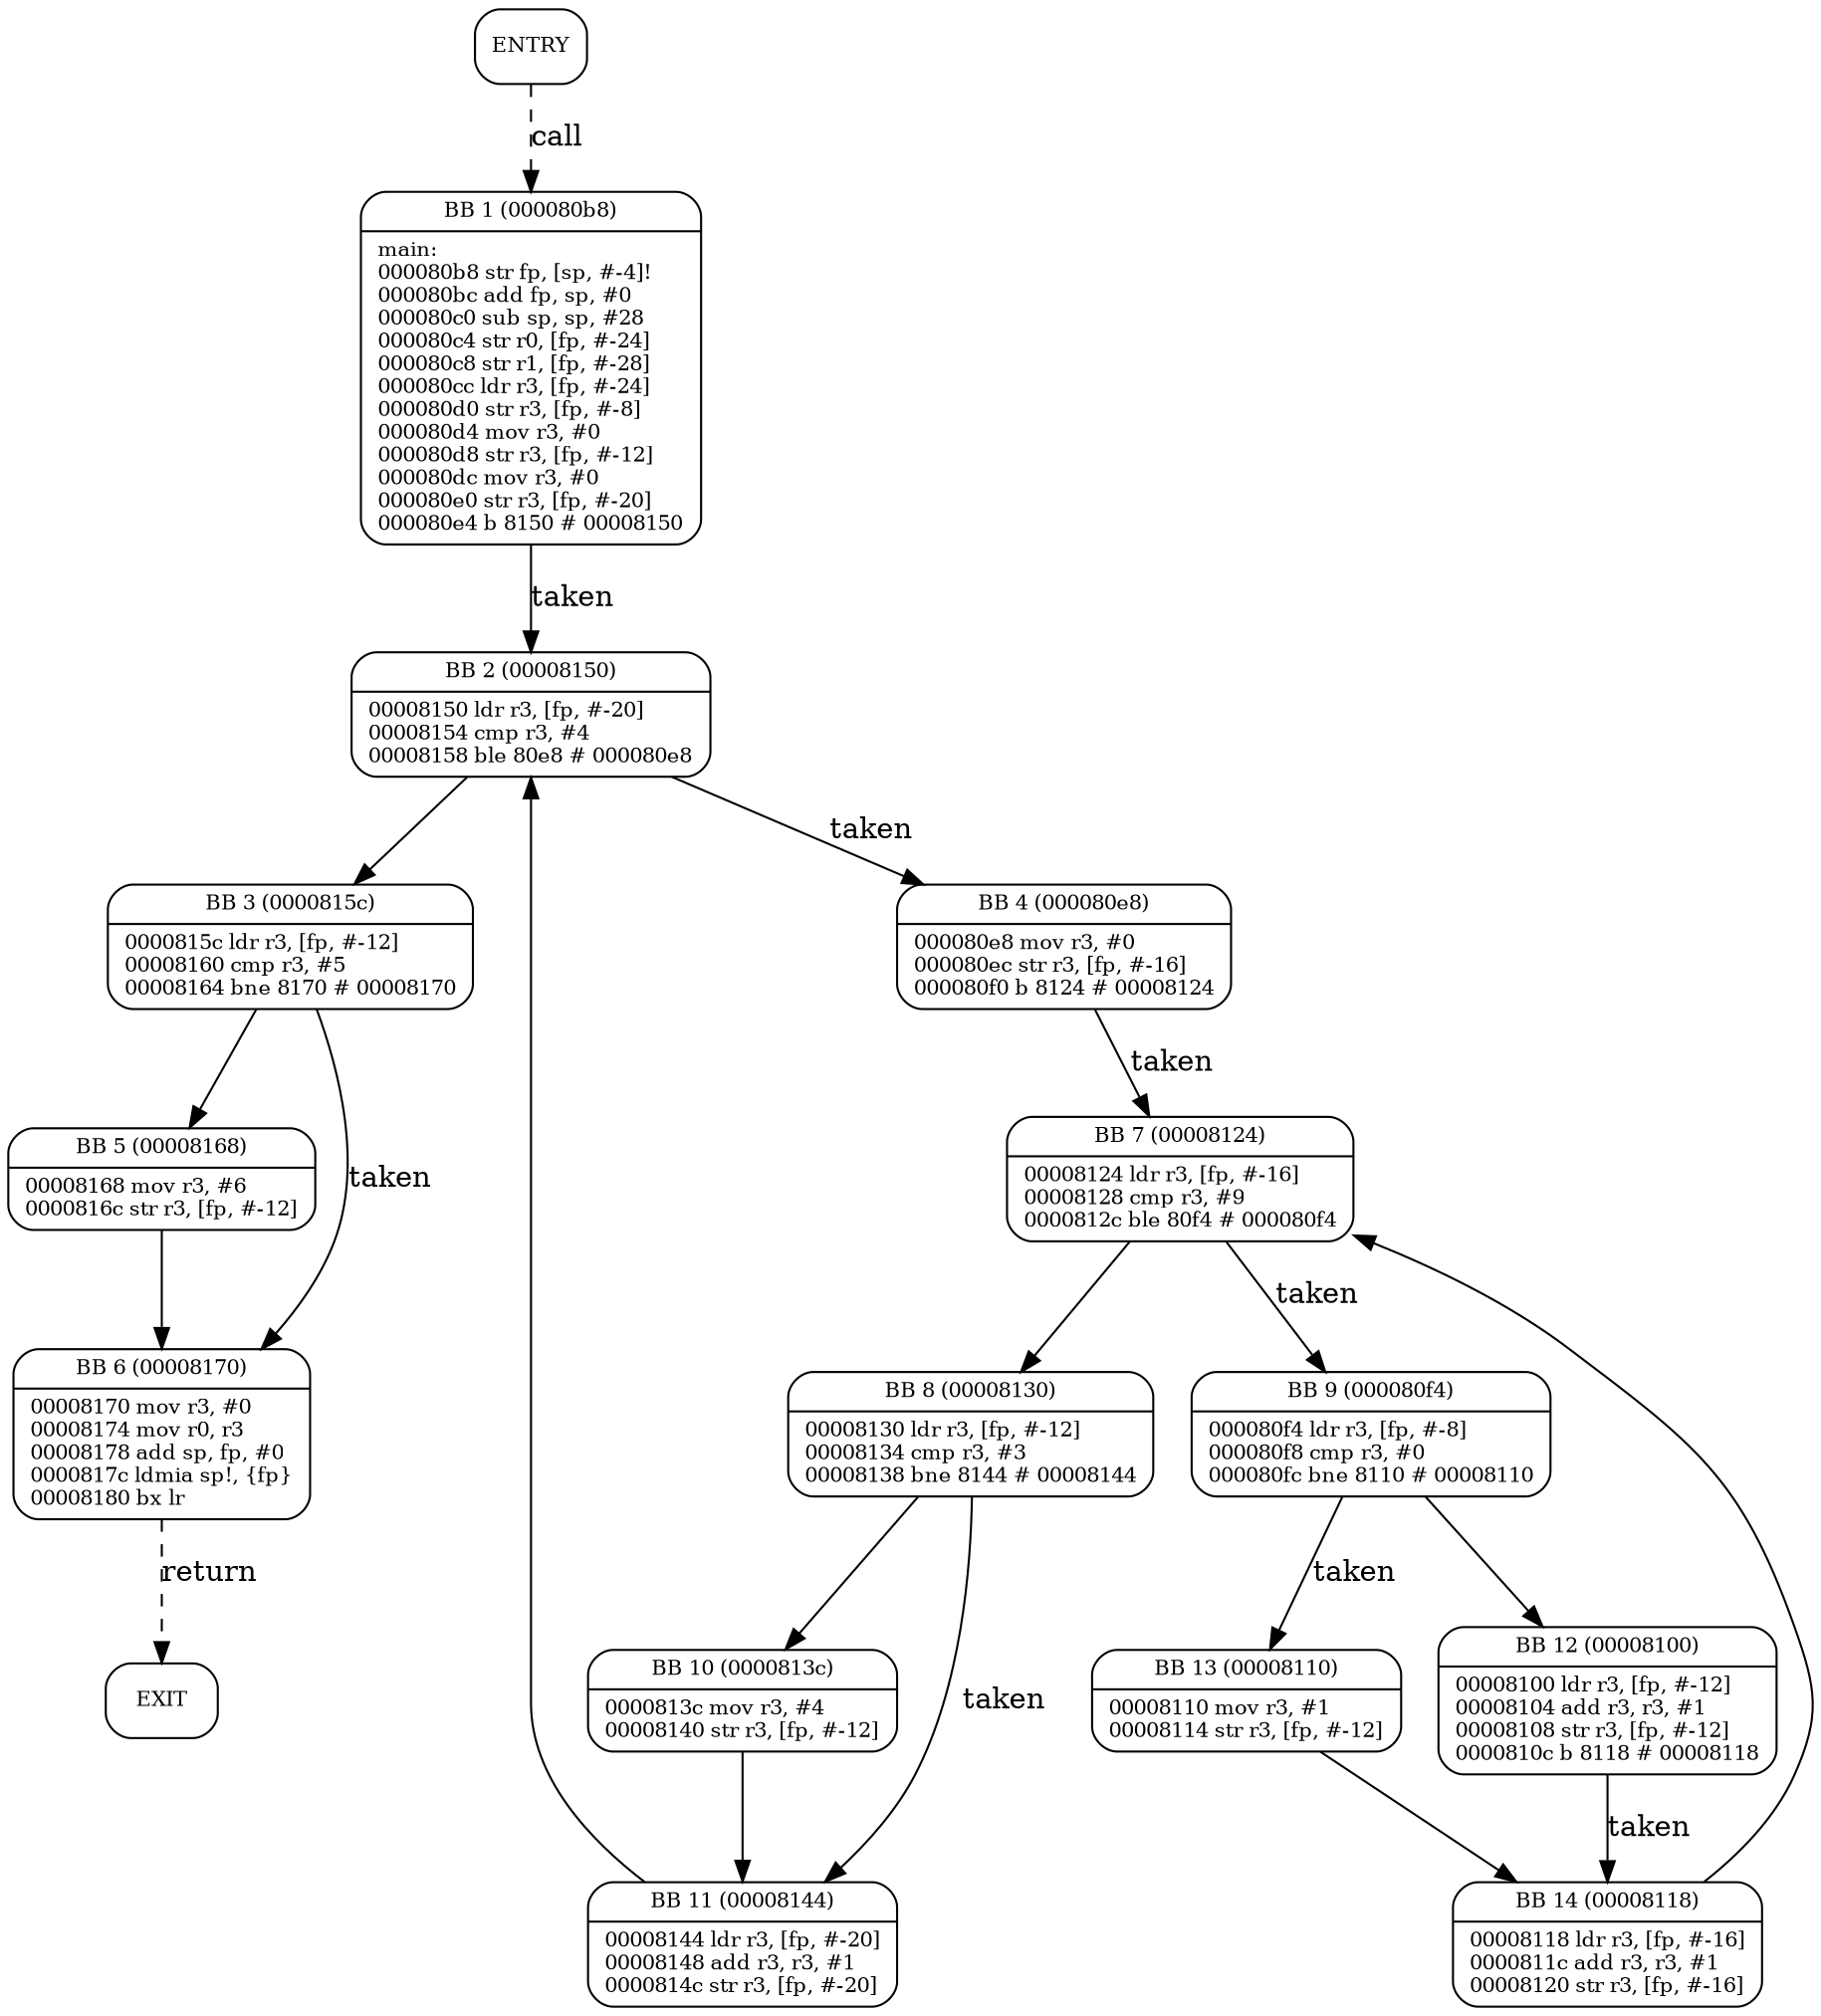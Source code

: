 digraph main{
node [shape=Mrecord, labeljust=l, fontsize=10];
	"0" [label="ENTRY"]
	"0" -> "1" [label="call", style=dashed, weight=2];
	"1" [label="{BB 1 (000080b8) | main:\l000080b8    str fp, [sp, #-4]!\l000080bc    add fp, sp, #0\l000080c0    sub sp, sp, #28\l000080c4    str r0, [fp, #-24]\l000080c8    str r1, [fp, #-28]\l000080cc    ldr r3, [fp, #-24]\l000080d0    str r3, [fp, #-8]\l000080d4    mov r3, #0\l000080d8    str r3, [fp, #-12]\l000080dc    mov r3, #0\l000080e0    str r3, [fp, #-20]\l000080e4    b 8150    # 00008150\l }"]
	"1" -> "2" [label="taken", weight=3];
	"2" [label="{BB 2 (00008150) | 00008150    ldr r3, [fp, #-20]\l00008154    cmp r3, #4\l00008158    ble 80e8    # 000080e8\l }"]
	"2" -> "3" [weight=4];
	"2" -> "4" [label="taken", weight=3];
	"3" [label="{BB 3 (0000815c) | 0000815c    ldr r3, [fp, #-12]\l00008160    cmp r3, #5\l00008164    bne 8170    # 00008170\l }"]
	"3" -> "5" [weight=4];
	"3" -> "6" [label="taken", weight=3];
	"4" [label="{BB 4 (000080e8) | 000080e8    mov r3, #0\l000080ec    str r3, [fp, #-16]\l000080f0    b 8124    # 00008124\l }"]
	"4" -> "7" [label="taken", weight=3];
	"5" [label="{BB 5 (00008168) | 00008168    mov r3, #6\l0000816c    str r3, [fp, #-12]\l }"]
	"5" -> "6" [weight=4];
	"6" [label="{BB 6 (00008170) | 00008170    mov r3, #0\l00008174    mov r0, r3\l00008178    add sp, fp, #0\l0000817c    ldmia sp!, \{fp\}\l00008180    bx lr\l }"]
	"6" -> "15" [label="return", style=dashed, weight=2];
	"7" [label="{BB 7 (00008124) | 00008124    ldr r3, [fp, #-16]\l00008128    cmp r3, #9\l0000812c    ble 80f4    # 000080f4\l }"]
	"7" -> "8" [weight=4];
	"7" -> "9" [label="taken", weight=3];
	"8" [label="{BB 8 (00008130) | 00008130    ldr r3, [fp, #-12]\l00008134    cmp r3, #3\l00008138    bne 8144    # 00008144\l }"]
	"8" -> "10" [weight=4];
	"8" -> "11" [label="taken", weight=3];
	"9" [label="{BB 9 (000080f4) | 000080f4    ldr r3, [fp, #-8]\l000080f8    cmp r3, #0\l000080fc    bne 8110    # 00008110\l }"]
	"9" -> "12" [weight=4];
	"9" -> "13" [label="taken", weight=3];
	"10" [label="{BB 10 (0000813c) | 0000813c    mov r3, #4\l00008140    str r3, [fp, #-12]\l }"]
	"10" -> "11" [weight=4];
	"11" [label="{BB 11 (00008144) | 00008144    ldr r3, [fp, #-20]\l00008148    add r3, r3, #1\l0000814c    str r3, [fp, #-20]\l }"]
	"11" -> "2" [weight=4];
	"12" [label="{BB 12 (00008100) | 00008100    ldr r3, [fp, #-12]\l00008104    add r3, r3, #1\l00008108    str r3, [fp, #-12]\l0000810c    b 8118    # 00008118\l }"]
	"12" -> "14" [label="taken", weight=3];
	"13" [label="{BB 13 (00008110) | 00008110    mov r3, #1\l00008114    str r3, [fp, #-12]\l }"]
	"13" -> "14" [weight=4];
	"14" [label="{BB 14 (00008118) | 00008118    ldr r3, [fp, #-16]\l0000811c    add r3, r3, #1\l00008120    str r3, [fp, #-16]\l }"]
	"14" -> "7" [weight=4];
	"15" [label="EXIT"]
}
